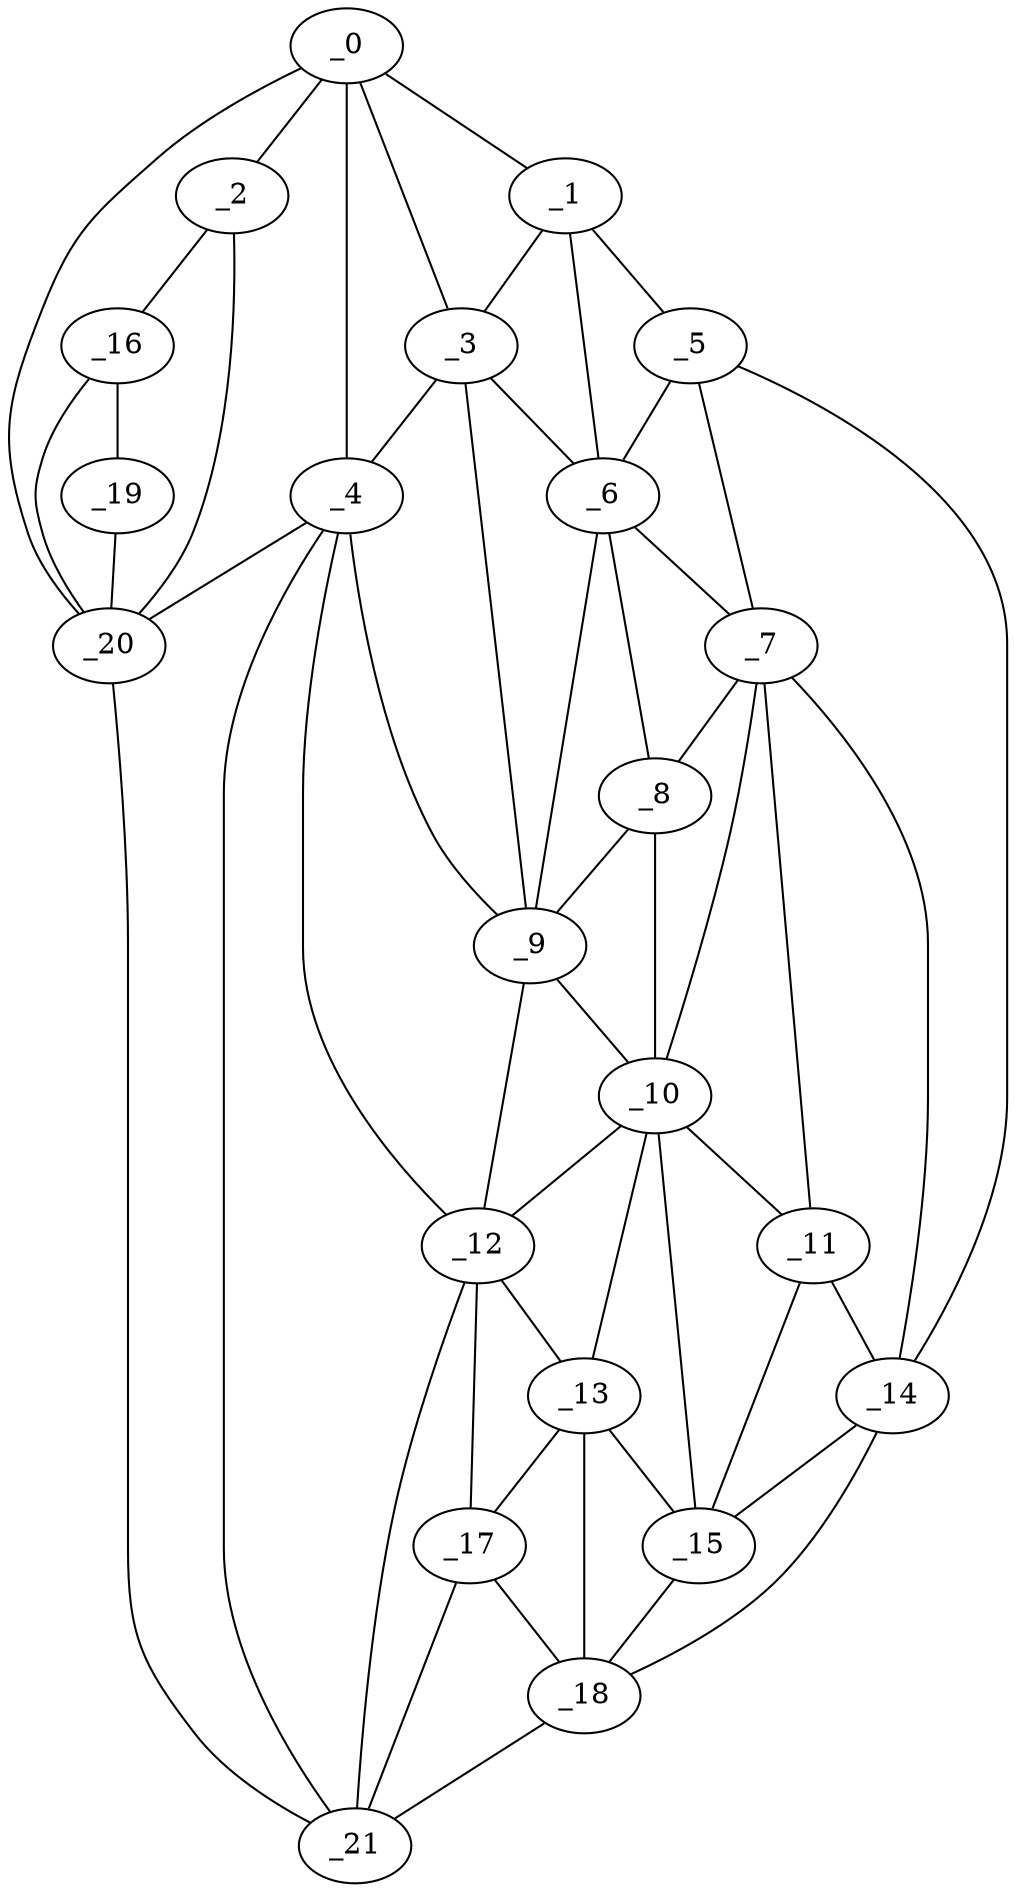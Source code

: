 graph "obj5__90.gxl" {
	_0	 [x=37,
		y=47];
	_1	 [x=37,
		y=112];
	_0 -- _1	 [valence=1];
	_2	 [x=43,
		y=27];
	_0 -- _2	 [valence=1];
	_3	 [x=45,
		y=78];
	_0 -- _3	 [valence=2];
	_4	 [x=46,
		y=72];
	_0 -- _4	 [valence=2];
	_20	 [x=94,
		y=47];
	_0 -- _20	 [valence=2];
	_1 -- _3	 [valence=1];
	_5	 [x=54,
		y=116];
	_1 -- _5	 [valence=1];
	_6	 [x=55,
		y=98];
	_1 -- _6	 [valence=1];
	_16	 [x=89,
		y=27];
	_2 -- _16	 [valence=1];
	_2 -- _20	 [valence=1];
	_3 -- _4	 [valence=1];
	_3 -- _6	 [valence=2];
	_9	 [x=60,
		y=88];
	_3 -- _9	 [valence=1];
	_4 -- _9	 [valence=2];
	_12	 [x=80,
		y=87];
	_4 -- _12	 [valence=2];
	_4 -- _20	 [valence=1];
	_21	 [x=94,
		y=58];
	_4 -- _21	 [valence=2];
	_5 -- _6	 [valence=2];
	_7	 [x=58,
		y=113];
	_5 -- _7	 [valence=2];
	_14	 [x=84,
		y=122];
	_5 -- _14	 [valence=1];
	_6 -- _7	 [valence=2];
	_8	 [x=59,
		y=96];
	_6 -- _8	 [valence=2];
	_6 -- _9	 [valence=1];
	_7 -- _8	 [valence=1];
	_10	 [x=78,
		y=101];
	_7 -- _10	 [valence=2];
	_11	 [x=78,
		y=112];
	_7 -- _11	 [valence=1];
	_7 -- _14	 [valence=2];
	_8 -- _9	 [valence=2];
	_8 -- _10	 [valence=1];
	_9 -- _10	 [valence=2];
	_9 -- _12	 [valence=2];
	_10 -- _11	 [valence=1];
	_10 -- _12	 [valence=2];
	_13	 [x=84,
		y=97];
	_10 -- _13	 [valence=2];
	_15	 [x=86,
		y=111];
	_10 -- _15	 [valence=1];
	_11 -- _14	 [valence=2];
	_11 -- _15	 [valence=2];
	_12 -- _13	 [valence=2];
	_17	 [x=92,
		y=78];
	_12 -- _17	 [valence=2];
	_12 -- _21	 [valence=2];
	_13 -- _15	 [valence=2];
	_13 -- _17	 [valence=1];
	_18	 [x=93,
		y=112];
	_13 -- _18	 [valence=2];
	_14 -- _15	 [valence=1];
	_14 -- _18	 [valence=1];
	_15 -- _18	 [valence=1];
	_19	 [x=94,
		y=35];
	_16 -- _19	 [valence=1];
	_16 -- _20	 [valence=2];
	_17 -- _18	 [valence=1];
	_17 -- _21	 [valence=2];
	_18 -- _21	 [valence=1];
	_19 -- _20	 [valence=1];
	_20 -- _21	 [valence=1];
}
